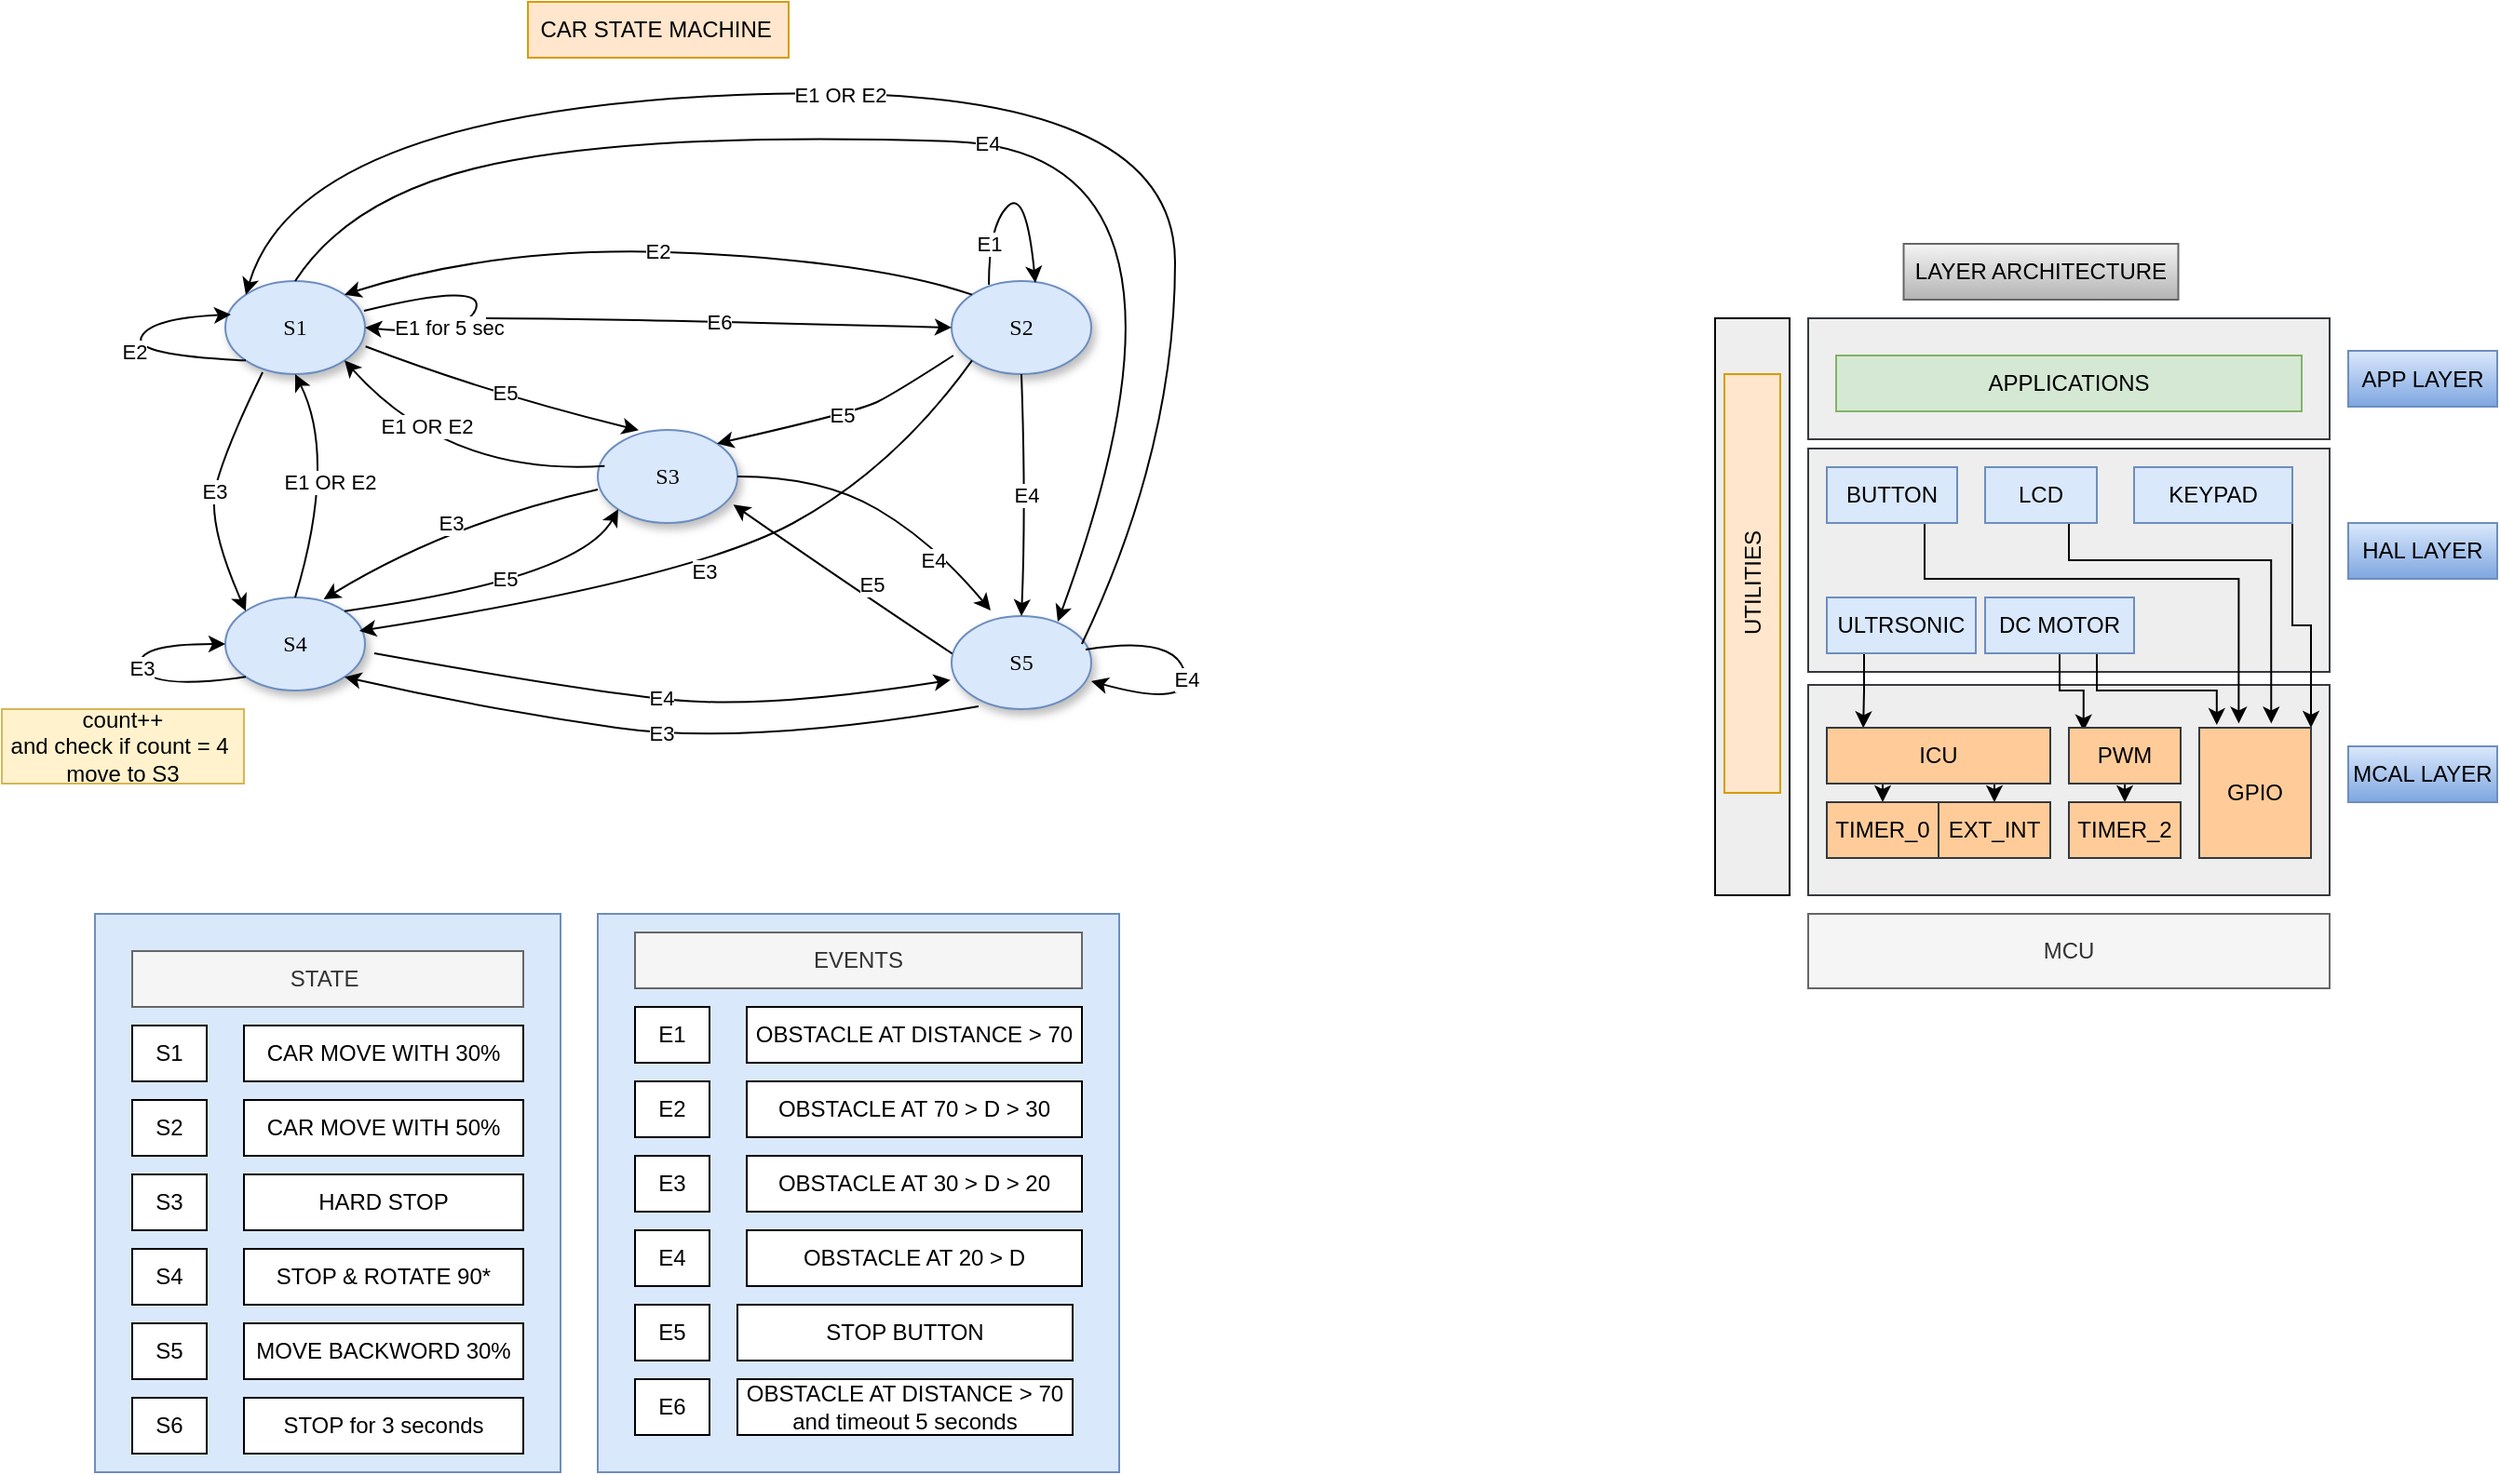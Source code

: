<mxfile version="21.6.5" type="device">
  <diagram name="Page-1" id="42789a77-a242-8287-6e28-9cd8cfd52e62">
    <mxGraphModel dx="880" dy="446" grid="1" gridSize="10" guides="1" tooltips="1" connect="1" arrows="1" fold="1" page="1" pageScale="1" pageWidth="1100" pageHeight="850" background="none" math="0" shadow="0">
      <root>
        <mxCell id="0" />
        <mxCell id="1" parent="0" />
        <mxCell id="SS5bU4MkyFG-sna4vpcN-107" value="" style="rounded=0;whiteSpace=wrap;html=1;fillColor=#eeeeee;strokeColor=#36393d;" parent="1" vertex="1">
          <mxGeometry x="1110" y="300" width="280" height="65" as="geometry" />
        </mxCell>
        <mxCell id="SS5bU4MkyFG-sna4vpcN-106" value="" style="rounded=0;whiteSpace=wrap;html=1;fillColor=#eeeeee;strokeColor=#36393d;" parent="1" vertex="1">
          <mxGeometry x="1110" y="497" width="280" height="113" as="geometry" />
        </mxCell>
        <mxCell id="SS5bU4MkyFG-sna4vpcN-105" value="" style="rounded=0;whiteSpace=wrap;html=1;fillColor=#eeeeee;strokeColor=#36393d;" parent="1" vertex="1">
          <mxGeometry x="1110" y="370" width="280" height="120" as="geometry" />
        </mxCell>
        <mxCell id="1ea317790d2ca983-8" value="S3" style="ellipse;whiteSpace=wrap;html=1;rounded=0;shadow=1;comic=0;labelBackgroundColor=none;strokeWidth=1;fontFamily=Verdana;fontSize=12;align=center;fillColor=#dae8fc;strokeColor=#6c8ebf;" parent="1" vertex="1">
          <mxGeometry x="460" y="360" width="75" height="50" as="geometry" />
        </mxCell>
        <mxCell id="SS5bU4MkyFG-sna4vpcN-3" value="S1" style="ellipse;whiteSpace=wrap;html=1;rounded=0;shadow=1;comic=0;labelBackgroundColor=none;strokeWidth=1;fontFamily=Verdana;fontSize=12;align=center;fillColor=#dae8fc;strokeColor=#6c8ebf;" parent="1" vertex="1">
          <mxGeometry x="260" y="280" width="75" height="50" as="geometry" />
        </mxCell>
        <mxCell id="SS5bU4MkyFG-sna4vpcN-4" value="S2" style="ellipse;whiteSpace=wrap;html=1;rounded=0;shadow=1;comic=0;labelBackgroundColor=none;strokeWidth=1;fontFamily=Verdana;fontSize=12;align=center;fillColor=#dae8fc;strokeColor=#6c8ebf;" parent="1" vertex="1">
          <mxGeometry x="650" y="280" width="75" height="50" as="geometry" />
        </mxCell>
        <mxCell id="SS5bU4MkyFG-sna4vpcN-5" value="S4" style="ellipse;whiteSpace=wrap;html=1;rounded=0;shadow=1;comic=0;labelBackgroundColor=none;strokeWidth=1;fontFamily=Verdana;fontSize=12;align=center;fillColor=#dae8fc;strokeColor=#6c8ebf;" parent="1" vertex="1">
          <mxGeometry x="260" y="450" width="75" height="50" as="geometry" />
        </mxCell>
        <mxCell id="SS5bU4MkyFG-sna4vpcN-6" value="S5" style="ellipse;whiteSpace=wrap;html=1;rounded=0;shadow=1;comic=0;labelBackgroundColor=none;strokeWidth=1;fontFamily=Verdana;fontSize=12;align=center;fillColor=#dae8fc;strokeColor=#6c8ebf;" parent="1" vertex="1">
          <mxGeometry x="650" y="460" width="75" height="50" as="geometry" />
        </mxCell>
        <mxCell id="SS5bU4MkyFG-sna4vpcN-9" value="E2" style="curved=1;endArrow=classic;html=1;rounded=0;exitX=0;exitY=0;exitDx=0;exitDy=0;entryX=1;entryY=0;entryDx=0;entryDy=0;" parent="1" source="SS5bU4MkyFG-sna4vpcN-4" target="SS5bU4MkyFG-sna4vpcN-3" edge="1">
          <mxGeometry width="50" height="50" relative="1" as="geometry">
            <mxPoint x="490" y="420" as="sourcePoint" />
            <mxPoint x="540" y="370" as="targetPoint" />
            <Array as="points">
              <mxPoint x="610" y="270" />
              <mxPoint x="410" y="260" />
            </Array>
          </mxGeometry>
        </mxCell>
        <mxCell id="SS5bU4MkyFG-sna4vpcN-10" value="E2" style="curved=1;endArrow=classic;html=1;rounded=0;exitX=0;exitY=1;exitDx=0;exitDy=0;entryX=0.04;entryY=0.36;entryDx=0;entryDy=0;entryPerimeter=0;" parent="1" source="SS5bU4MkyFG-sna4vpcN-3" target="SS5bU4MkyFG-sna4vpcN-3" edge="1">
          <mxGeometry width="50" height="50" relative="1" as="geometry">
            <mxPoint x="200" y="260" as="sourcePoint" />
            <mxPoint x="250" y="210" as="targetPoint" />
            <Array as="points">
              <mxPoint x="210" y="320" />
              <mxPoint x="220" y="300" />
            </Array>
          </mxGeometry>
        </mxCell>
        <mxCell id="SS5bU4MkyFG-sna4vpcN-11" value="E1 OR E2" style="curved=1;endArrow=classic;html=1;rounded=0;exitX=0.5;exitY=0;exitDx=0;exitDy=0;entryX=0.5;entryY=1;entryDx=0;entryDy=0;" parent="1" source="SS5bU4MkyFG-sna4vpcN-5" target="SS5bU4MkyFG-sna4vpcN-3" edge="1">
          <mxGeometry width="50" height="50" relative="1" as="geometry">
            <mxPoint x="290" y="425" as="sourcePoint" />
            <mxPoint x="340" y="375" as="targetPoint" />
            <Array as="points">
              <mxPoint x="320" y="375" />
            </Array>
          </mxGeometry>
        </mxCell>
        <mxCell id="SS5bU4MkyFG-sna4vpcN-12" value="E3" style="curved=1;endArrow=classic;html=1;rounded=0;exitX=0.267;exitY=0.98;exitDx=0;exitDy=0;exitPerimeter=0;entryX=0;entryY=0;entryDx=0;entryDy=0;" parent="1" source="SS5bU4MkyFG-sna4vpcN-3" target="SS5bU4MkyFG-sna4vpcN-5" edge="1">
          <mxGeometry width="50" height="50" relative="1" as="geometry">
            <mxPoint x="130" y="430" as="sourcePoint" />
            <mxPoint x="180" y="380" as="targetPoint" />
            <Array as="points">
              <mxPoint x="260" y="370" />
              <mxPoint x="250" y="410" />
            </Array>
          </mxGeometry>
        </mxCell>
        <mxCell id="SS5bU4MkyFG-sna4vpcN-13" value="E3" style="curved=1;endArrow=classic;html=1;rounded=0;entryX=0;entryY=0.5;entryDx=0;entryDy=0;exitX=0;exitY=1;exitDx=0;exitDy=0;" parent="1" source="SS5bU4MkyFG-sna4vpcN-5" target="SS5bU4MkyFG-sna4vpcN-5" edge="1">
          <mxGeometry width="50" height="50" relative="1" as="geometry">
            <mxPoint x="170" y="530" as="sourcePoint" />
            <mxPoint x="220" y="480" as="targetPoint" />
            <Array as="points">
              <mxPoint x="220" y="500" />
              <mxPoint x="210" y="475" />
            </Array>
          </mxGeometry>
        </mxCell>
        <mxCell id="SS5bU4MkyFG-sna4vpcN-14" value="E1 OR E2" style="curved=1;endArrow=classic;html=1;rounded=0;exitX=0.049;exitY=0.387;exitDx=0;exitDy=0;entryX=1;entryY=1;entryDx=0;entryDy=0;exitPerimeter=0;" parent="1" source="1ea317790d2ca983-8" target="SS5bU4MkyFG-sna4vpcN-3" edge="1">
          <mxGeometry x="0.337" y="-9" width="50" height="50" relative="1" as="geometry">
            <mxPoint x="380" y="360" as="sourcePoint" />
            <mxPoint x="430" y="310" as="targetPoint" />
            <Array as="points">
              <mxPoint x="380" y="385" />
            </Array>
            <mxPoint as="offset" />
          </mxGeometry>
        </mxCell>
        <mxCell id="SS5bU4MkyFG-sna4vpcN-15" value="E3" style="curved=1;endArrow=classic;html=1;rounded=0;exitX=0;exitY=0.64;exitDx=0;exitDy=0;exitPerimeter=0;entryX=0.704;entryY=0.02;entryDx=0;entryDy=0;entryPerimeter=0;" parent="1" source="1ea317790d2ca983-8" target="SS5bU4MkyFG-sna4vpcN-5" edge="1">
          <mxGeometry width="50" height="50" relative="1" as="geometry">
            <mxPoint x="360" y="500" as="sourcePoint" />
            <mxPoint x="410" y="450" as="targetPoint" />
            <Array as="points">
              <mxPoint x="380" y="410" />
            </Array>
          </mxGeometry>
        </mxCell>
        <mxCell id="SS5bU4MkyFG-sna4vpcN-16" value="E4" style="curved=1;endArrow=classic;html=1;rounded=0;exitX=1;exitY=0.5;exitDx=0;exitDy=0;entryX=0.28;entryY=-0.06;entryDx=0;entryDy=0;entryPerimeter=0;" parent="1" source="1ea317790d2ca983-8" target="SS5bU4MkyFG-sna4vpcN-6" edge="1">
          <mxGeometry x="0.501" y="-6" width="50" height="50" relative="1" as="geometry">
            <mxPoint x="590" y="390" as="sourcePoint" />
            <mxPoint x="640" y="340" as="targetPoint" />
            <Array as="points">
              <mxPoint x="580" y="385" />
              <mxPoint x="640" y="420" />
            </Array>
            <mxPoint as="offset" />
          </mxGeometry>
        </mxCell>
        <mxCell id="SS5bU4MkyFG-sna4vpcN-17" value="E4" style="curved=1;endArrow=classic;html=1;rounded=0;exitX=0.96;exitY=0.36;exitDx=0;exitDy=0;exitPerimeter=0;entryX=1;entryY=0.7;entryDx=0;entryDy=0;entryPerimeter=0;" parent="1" source="SS5bU4MkyFG-sna4vpcN-6" target="SS5bU4MkyFG-sna4vpcN-6" edge="1">
          <mxGeometry width="50" height="50" relative="1" as="geometry">
            <mxPoint x="750" y="450" as="sourcePoint" />
            <mxPoint x="800" y="400" as="targetPoint" />
            <Array as="points">
              <mxPoint x="770" y="470" />
              <mxPoint x="780" y="510" />
            </Array>
          </mxGeometry>
        </mxCell>
        <mxCell id="SS5bU4MkyFG-sna4vpcN-18" value="E4" style="curved=1;endArrow=classic;html=1;rounded=0;exitX=0.5;exitY=1;exitDx=0;exitDy=0;entryX=0.5;entryY=0;entryDx=0;entryDy=0;" parent="1" source="SS5bU4MkyFG-sna4vpcN-4" target="SS5bU4MkyFG-sna4vpcN-6" edge="1">
          <mxGeometry width="50" height="50" relative="1" as="geometry">
            <mxPoint x="750" y="340" as="sourcePoint" />
            <mxPoint x="800" y="290" as="targetPoint" />
            <Array as="points">
              <mxPoint x="690" y="400" />
            </Array>
          </mxGeometry>
        </mxCell>
        <mxCell id="SS5bU4MkyFG-sna4vpcN-19" value="E4" style="curved=1;endArrow=classic;html=1;rounded=0;exitX=0.5;exitY=0;exitDx=0;exitDy=0;entryX=0.76;entryY=0.06;entryDx=0;entryDy=0;entryPerimeter=0;" parent="1" source="SS5bU4MkyFG-sna4vpcN-3" target="SS5bU4MkyFG-sna4vpcN-6" edge="1">
          <mxGeometry width="50" height="50" relative="1" as="geometry">
            <mxPoint x="320" y="230" as="sourcePoint" />
            <mxPoint x="370" y="180" as="targetPoint" />
            <Array as="points">
              <mxPoint x="330" y="230" />
              <mxPoint x="500" y="200" />
              <mxPoint x="800" y="210" />
            </Array>
          </mxGeometry>
        </mxCell>
        <mxCell id="SS5bU4MkyFG-sna4vpcN-20" value="E1 OR E2" style="curved=1;endArrow=classic;html=1;rounded=0;exitX=0.933;exitY=0.3;exitDx=0;exitDy=0;exitPerimeter=0;entryX=0;entryY=0;entryDx=0;entryDy=0;" parent="1" source="SS5bU4MkyFG-sna4vpcN-6" target="SS5bU4MkyFG-sna4vpcN-3" edge="1">
          <mxGeometry x="0.118" y="2" width="50" height="50" relative="1" as="geometry">
            <mxPoint x="750" y="450" as="sourcePoint" />
            <mxPoint x="800" y="400" as="targetPoint" />
            <Array as="points">
              <mxPoint x="770" y="370" />
              <mxPoint x="770" y="170" />
              <mxPoint x="300" y="190" />
            </Array>
            <mxPoint as="offset" />
          </mxGeometry>
        </mxCell>
        <mxCell id="SS5bU4MkyFG-sna4vpcN-21" value="E4" style="curved=1;endArrow=classic;html=1;rounded=0;entryX=-0.007;entryY=0.687;entryDx=0;entryDy=0;entryPerimeter=0;" parent="1" target="SS5bU4MkyFG-sna4vpcN-6" edge="1">
          <mxGeometry width="50" height="50" relative="1" as="geometry">
            <mxPoint x="340" y="480" as="sourcePoint" />
            <mxPoint x="540" y="410" as="targetPoint" />
            <Array as="points">
              <mxPoint x="450" y="500" />
              <mxPoint x="550" y="510" />
            </Array>
          </mxGeometry>
        </mxCell>
        <mxCell id="SS5bU4MkyFG-sna4vpcN-22" value="E3" style="curved=1;endArrow=classic;html=1;rounded=0;entryX=1;entryY=1;entryDx=0;entryDy=0;exitX=0.193;exitY=0.97;exitDx=0;exitDy=0;exitPerimeter=0;" parent="1" source="SS5bU4MkyFG-sna4vpcN-6" target="SS5bU4MkyFG-sna4vpcN-5" edge="1">
          <mxGeometry width="50" height="50" relative="1" as="geometry">
            <mxPoint x="380" y="540" as="sourcePoint" />
            <mxPoint x="430" y="490" as="targetPoint" />
            <Array as="points">
              <mxPoint x="540" y="530" />
              <mxPoint x="400" y="510" />
            </Array>
          </mxGeometry>
        </mxCell>
        <mxCell id="SS5bU4MkyFG-sna4vpcN-23" value="E3" style="curved=1;endArrow=classic;html=1;rounded=0;exitX=0;exitY=1;exitDx=0;exitDy=0;entryX=0.96;entryY=0.36;entryDx=0;entryDy=0;entryPerimeter=0;" parent="1" source="SS5bU4MkyFG-sna4vpcN-4" target="SS5bU4MkyFG-sna4vpcN-5" edge="1">
          <mxGeometry width="50" height="50" relative="1" as="geometry">
            <mxPoint x="550" y="370" as="sourcePoint" />
            <mxPoint x="600" y="320" as="targetPoint" />
            <Array as="points">
              <mxPoint x="620" y="380" />
              <mxPoint x="510" y="440" />
            </Array>
          </mxGeometry>
        </mxCell>
        <mxCell id="SS5bU4MkyFG-sna4vpcN-24" value="E1" style="curved=1;endArrow=classic;html=1;rounded=0;exitX=0.267;exitY=0.04;exitDx=0;exitDy=0;exitPerimeter=0;entryX=0.6;entryY=0.02;entryDx=0;entryDy=0;entryPerimeter=0;" parent="1" source="SS5bU4MkyFG-sna4vpcN-4" target="SS5bU4MkyFG-sna4vpcN-4" edge="1">
          <mxGeometry x="-0.606" width="50" height="50" relative="1" as="geometry">
            <mxPoint x="630" y="260" as="sourcePoint" />
            <mxPoint x="680" y="210" as="targetPoint" />
            <Array as="points">
              <mxPoint x="670" y="250" />
              <mxPoint x="690" y="230" />
            </Array>
            <mxPoint as="offset" />
          </mxGeometry>
        </mxCell>
        <mxCell id="SS5bU4MkyFG-sna4vpcN-72" value="CAR STATE MACHINE&amp;nbsp;" style="text;html=1;strokeColor=#d79b00;fillColor=#ffe6cc;align=center;verticalAlign=middle;whiteSpace=wrap;rounded=0;" parent="1" vertex="1">
          <mxGeometry x="422.5" y="130" width="140" height="30" as="geometry" />
        </mxCell>
        <mxCell id="SS5bU4MkyFG-sna4vpcN-73" value="APPLICATIONS" style="rounded=0;whiteSpace=wrap;html=1;fillColor=#d5e8d4;strokeColor=#82b366;" parent="1" vertex="1">
          <mxGeometry x="1125" y="320" width="250" height="30" as="geometry" />
        </mxCell>
        <mxCell id="SS5bU4MkyFG-sna4vpcN-97" style="edgeStyle=orthogonalEdgeStyle;rounded=0;orthogonalLoop=1;jettySize=auto;html=1;exitX=0.5;exitY=1;exitDx=0;exitDy=0;entryX=0.131;entryY=0.061;entryDx=0;entryDy=0;entryPerimeter=0;" parent="1" source="SS5bU4MkyFG-sna4vpcN-75" target="SS5bU4MkyFG-sna4vpcN-84" edge="1">
          <mxGeometry relative="1" as="geometry" />
        </mxCell>
        <mxCell id="SS5bU4MkyFG-sna4vpcN-98" style="edgeStyle=orthogonalEdgeStyle;rounded=0;orthogonalLoop=1;jettySize=auto;html=1;exitX=0.75;exitY=1;exitDx=0;exitDy=0;entryX=0.157;entryY=-0.021;entryDx=0;entryDy=0;entryPerimeter=0;" parent="1" source="SS5bU4MkyFG-sna4vpcN-75" target="SS5bU4MkyFG-sna4vpcN-85" edge="1">
          <mxGeometry relative="1" as="geometry" />
        </mxCell>
        <mxCell id="SS5bU4MkyFG-sna4vpcN-75" value="DC MOTOR" style="rounded=0;whiteSpace=wrap;html=1;fillColor=#dae8fc;strokeColor=#6c8ebf;" parent="1" vertex="1">
          <mxGeometry x="1205" y="450" width="80" height="30" as="geometry" />
        </mxCell>
        <mxCell id="SS5bU4MkyFG-sna4vpcN-96" style="edgeStyle=orthogonalEdgeStyle;rounded=0;orthogonalLoop=1;jettySize=auto;html=1;exitX=0.25;exitY=1;exitDx=0;exitDy=0;entryX=0.163;entryY=0.006;entryDx=0;entryDy=0;entryPerimeter=0;" parent="1" source="SS5bU4MkyFG-sna4vpcN-76" target="SS5bU4MkyFG-sna4vpcN-81" edge="1">
          <mxGeometry relative="1" as="geometry" />
        </mxCell>
        <mxCell id="SS5bU4MkyFG-sna4vpcN-76" value="ULTRSONIC" style="rounded=0;whiteSpace=wrap;html=1;fillColor=#dae8fc;strokeColor=#6c8ebf;" parent="1" vertex="1">
          <mxGeometry x="1120" y="450" width="80" height="30" as="geometry" />
        </mxCell>
        <mxCell id="SS5bU4MkyFG-sna4vpcN-103" style="edgeStyle=orthogonalEdgeStyle;rounded=0;orthogonalLoop=1;jettySize=auto;html=1;exitX=0.75;exitY=1;exitDx=0;exitDy=0;entryX=0.353;entryY=-0.033;entryDx=0;entryDy=0;entryPerimeter=0;" parent="1" source="SS5bU4MkyFG-sna4vpcN-77" target="SS5bU4MkyFG-sna4vpcN-85" edge="1">
          <mxGeometry relative="1" as="geometry">
            <Array as="points">
              <mxPoint x="1173" y="440" />
              <mxPoint x="1341" y="440" />
            </Array>
          </mxGeometry>
        </mxCell>
        <mxCell id="SS5bU4MkyFG-sna4vpcN-77" value="BUTTON" style="rounded=0;whiteSpace=wrap;html=1;fillColor=#dae8fc;strokeColor=#6c8ebf;" parent="1" vertex="1">
          <mxGeometry x="1120" y="380" width="70" height="30" as="geometry" />
        </mxCell>
        <mxCell id="SS5bU4MkyFG-sna4vpcN-102" style="edgeStyle=orthogonalEdgeStyle;rounded=0;orthogonalLoop=1;jettySize=auto;html=1;exitX=1;exitY=1;exitDx=0;exitDy=0;entryX=1;entryY=0;entryDx=0;entryDy=0;" parent="1" source="SS5bU4MkyFG-sna4vpcN-78" target="SS5bU4MkyFG-sna4vpcN-85" edge="1">
          <mxGeometry relative="1" as="geometry" />
        </mxCell>
        <mxCell id="SS5bU4MkyFG-sna4vpcN-78" value="KEYPAD" style="rounded=0;whiteSpace=wrap;html=1;fillColor=#dae8fc;strokeColor=#6c8ebf;" parent="1" vertex="1">
          <mxGeometry x="1285" y="380" width="85" height="30" as="geometry" />
        </mxCell>
        <mxCell id="SS5bU4MkyFG-sna4vpcN-104" style="edgeStyle=orthogonalEdgeStyle;rounded=0;orthogonalLoop=1;jettySize=auto;html=1;exitX=0.75;exitY=1;exitDx=0;exitDy=0;entryX=0.644;entryY=-0.033;entryDx=0;entryDy=0;entryPerimeter=0;" parent="1" source="SS5bU4MkyFG-sna4vpcN-79" target="SS5bU4MkyFG-sna4vpcN-85" edge="1">
          <mxGeometry relative="1" as="geometry">
            <Array as="points">
              <mxPoint x="1250" y="430" />
              <mxPoint x="1359" y="430" />
            </Array>
          </mxGeometry>
        </mxCell>
        <mxCell id="SS5bU4MkyFG-sna4vpcN-79" value="LCD" style="rounded=0;whiteSpace=wrap;html=1;fillColor=#dae8fc;strokeColor=#6c8ebf;" parent="1" vertex="1">
          <mxGeometry x="1205" y="380" width="60" height="30" as="geometry" />
        </mxCell>
        <mxCell id="SS5bU4MkyFG-sna4vpcN-88" style="edgeStyle=orthogonalEdgeStyle;rounded=0;orthogonalLoop=1;jettySize=auto;html=1;exitX=0.25;exitY=1;exitDx=0;exitDy=0;entryX=0.5;entryY=0;entryDx=0;entryDy=0;" parent="1" source="SS5bU4MkyFG-sna4vpcN-81" target="SS5bU4MkyFG-sna4vpcN-82" edge="1">
          <mxGeometry relative="1" as="geometry" />
        </mxCell>
        <mxCell id="SS5bU4MkyFG-sna4vpcN-89" style="edgeStyle=orthogonalEdgeStyle;rounded=0;orthogonalLoop=1;jettySize=auto;html=1;exitX=0.75;exitY=1;exitDx=0;exitDy=0;entryX=0.5;entryY=0;entryDx=0;entryDy=0;" parent="1" source="SS5bU4MkyFG-sna4vpcN-81" target="SS5bU4MkyFG-sna4vpcN-83" edge="1">
          <mxGeometry relative="1" as="geometry" />
        </mxCell>
        <mxCell id="SS5bU4MkyFG-sna4vpcN-81" value="ICU" style="rounded=0;whiteSpace=wrap;html=1;fillColor=#ffcc99;strokeColor=#36393d;" parent="1" vertex="1">
          <mxGeometry x="1120" y="520" width="120" height="30" as="geometry" />
        </mxCell>
        <mxCell id="SS5bU4MkyFG-sna4vpcN-82" value="TIMER_0" style="rounded=0;whiteSpace=wrap;html=1;fillColor=#ffcc99;strokeColor=#36393d;" parent="1" vertex="1">
          <mxGeometry x="1120" y="560" width="60" height="30" as="geometry" />
        </mxCell>
        <mxCell id="SS5bU4MkyFG-sna4vpcN-83" value="EXT_INT" style="rounded=0;whiteSpace=wrap;html=1;fillColor=#ffcc99;strokeColor=#36393d;" parent="1" vertex="1">
          <mxGeometry x="1180" y="560" width="60" height="30" as="geometry" />
        </mxCell>
        <mxCell id="SS5bU4MkyFG-sna4vpcN-90" style="edgeStyle=orthogonalEdgeStyle;rounded=0;orthogonalLoop=1;jettySize=auto;html=1;exitX=0.5;exitY=1;exitDx=0;exitDy=0;entryX=0.5;entryY=0;entryDx=0;entryDy=0;" parent="1" source="SS5bU4MkyFG-sna4vpcN-84" target="SS5bU4MkyFG-sna4vpcN-86" edge="1">
          <mxGeometry relative="1" as="geometry" />
        </mxCell>
        <mxCell id="SS5bU4MkyFG-sna4vpcN-84" value="PWM" style="rounded=0;whiteSpace=wrap;html=1;fillColor=#ffcc99;strokeColor=#36393d;" parent="1" vertex="1">
          <mxGeometry x="1250" y="520" width="60" height="30" as="geometry" />
        </mxCell>
        <mxCell id="SS5bU4MkyFG-sna4vpcN-85" value="GPIO" style="rounded=0;whiteSpace=wrap;html=1;fillColor=#ffcc99;strokeColor=#36393d;" parent="1" vertex="1">
          <mxGeometry x="1320" y="520" width="60" height="70" as="geometry" />
        </mxCell>
        <mxCell id="SS5bU4MkyFG-sna4vpcN-86" value="TIMER_2" style="rounded=0;whiteSpace=wrap;html=1;fillColor=#ffcc99;strokeColor=#36393d;" parent="1" vertex="1">
          <mxGeometry x="1250" y="560" width="60" height="30" as="geometry" />
        </mxCell>
        <mxCell id="DvRveqG8JQxmg89XwYBU-1" value="" style="rounded=0;whiteSpace=wrap;html=1;fillColor=#eeeeee;" parent="1" vertex="1">
          <mxGeometry x="1060" y="300" width="40" height="310" as="geometry" />
        </mxCell>
        <mxCell id="DvRveqG8JQxmg89XwYBU-2" value="UTILITIES" style="text;html=1;strokeColor=#d79b00;fillColor=#ffe6cc;align=center;verticalAlign=middle;whiteSpace=wrap;rounded=0;rotation=-90;" parent="1" vertex="1">
          <mxGeometry x="967.5" y="427.5" width="225" height="30" as="geometry" />
        </mxCell>
        <mxCell id="DvRveqG8JQxmg89XwYBU-3" value="MCU" style="rounded=0;whiteSpace=wrap;html=1;fillColor=#f5f5f5;fontColor=#333333;strokeColor=#666666;" parent="1" vertex="1">
          <mxGeometry x="1110" y="620" width="280" height="40" as="geometry" />
        </mxCell>
        <mxCell id="DvRveqG8JQxmg89XwYBU-4" value="LAYER ARCHITECTURE" style="text;html=1;strokeColor=#666666;fillColor=#f5f5f5;align=center;verticalAlign=middle;whiteSpace=wrap;rounded=0;gradientColor=#b3b3b3;" parent="1" vertex="1">
          <mxGeometry x="1161.25" y="260" width="147.5" height="30" as="geometry" />
        </mxCell>
        <mxCell id="DvRveqG8JQxmg89XwYBU-5" value="APP LAYER" style="text;html=1;strokeColor=#6c8ebf;fillColor=#dae8fc;align=center;verticalAlign=middle;whiteSpace=wrap;rounded=0;gradientColor=#7ea6e0;" parent="1" vertex="1">
          <mxGeometry x="1400" y="317.5" width="80" height="30" as="geometry" />
        </mxCell>
        <mxCell id="DvRveqG8JQxmg89XwYBU-8" value="HAL LAYER" style="text;html=1;strokeColor=#6c8ebf;fillColor=#dae8fc;align=center;verticalAlign=middle;whiteSpace=wrap;rounded=0;gradientColor=#7ea6e0;" parent="1" vertex="1">
          <mxGeometry x="1400" y="410" width="80" height="30" as="geometry" />
        </mxCell>
        <mxCell id="DvRveqG8JQxmg89XwYBU-9" value="MCAL LAYER" style="text;html=1;strokeColor=#6c8ebf;fillColor=#dae8fc;align=center;verticalAlign=middle;whiteSpace=wrap;rounded=0;gradientColor=#7ea6e0;" parent="1" vertex="1">
          <mxGeometry x="1400" y="530" width="80" height="30" as="geometry" />
        </mxCell>
        <mxCell id="9ENpz1L2fsChAozrD9hT-6" value="E5" style="curved=1;endArrow=classic;html=1;rounded=0;entryX=1;entryY=0;entryDx=0;entryDy=0;exitX=0.013;exitY=0.8;exitDx=0;exitDy=0;exitPerimeter=0;" parent="1" source="SS5bU4MkyFG-sna4vpcN-4" target="1ea317790d2ca983-8" edge="1">
          <mxGeometry width="50" height="50" relative="1" as="geometry">
            <mxPoint x="580" y="380" as="sourcePoint" />
            <mxPoint x="630" y="330" as="targetPoint" />
            <Array as="points">
              <mxPoint x="620" y="340" />
              <mxPoint x="600" y="350" />
            </Array>
          </mxGeometry>
        </mxCell>
        <mxCell id="9ENpz1L2fsChAozrD9hT-7" value="E5" style="curved=1;endArrow=classic;html=1;rounded=0;entryX=0.971;entryY=0.803;entryDx=0;entryDy=0;exitX=0.004;exitY=0.403;exitDx=0;exitDy=0;exitPerimeter=0;entryPerimeter=0;" parent="1" source="SS5bU4MkyFG-sna4vpcN-6" target="1ea317790d2ca983-8" edge="1">
          <mxGeometry x="-0.206" y="-7" width="50" height="50" relative="1" as="geometry">
            <mxPoint x="661" y="330" as="sourcePoint" />
            <mxPoint x="534" y="377" as="targetPoint" />
            <Array as="points">
              <mxPoint x="590" y="440" />
            </Array>
            <mxPoint as="offset" />
          </mxGeometry>
        </mxCell>
        <mxCell id="9ENpz1L2fsChAozrD9hT-11" value="E5" style="curved=1;endArrow=classic;html=1;rounded=0;exitX=1;exitY=0;exitDx=0;exitDy=0;entryX=0;entryY=1;entryDx=0;entryDy=0;" parent="1" source="SS5bU4MkyFG-sna4vpcN-5" target="1ea317790d2ca983-8" edge="1">
          <mxGeometry x="0.03" y="5" width="50" height="50" relative="1" as="geometry">
            <mxPoint x="481" y="413" as="sourcePoint" />
            <mxPoint x="510" y="470" as="targetPoint" />
            <Array as="points">
              <mxPoint x="450" y="440" />
            </Array>
            <mxPoint as="offset" />
          </mxGeometry>
        </mxCell>
        <mxCell id="9ENpz1L2fsChAozrD9hT-12" value="E5" style="curved=1;endArrow=classic;html=1;rounded=0;entryX=0.293;entryY=0.003;entryDx=0;entryDy=0;exitX=1.004;exitY=0.703;exitDx=0;exitDy=0;entryPerimeter=0;exitPerimeter=0;" parent="1" source="SS5bU4MkyFG-sna4vpcN-3" target="1ea317790d2ca983-8" edge="1">
          <mxGeometry x="0.028" y="2" width="50" height="50" relative="1" as="geometry">
            <mxPoint x="290" y="190" as="sourcePoint" />
            <mxPoint x="150" y="250" as="targetPoint" />
            <Array as="points">
              <mxPoint x="400" y="340" />
            </Array>
            <mxPoint as="offset" />
          </mxGeometry>
        </mxCell>
        <mxCell id="9ENpz1L2fsChAozrD9hT-17" value="E1 for 5 sec" style="curved=1;endArrow=classic;html=1;rounded=0;exitX=0.993;exitY=0.32;exitDx=0;exitDy=0;entryX=1;entryY=0.5;entryDx=0;entryDy=0;exitPerimeter=0;" parent="1" source="SS5bU4MkyFG-sna4vpcN-3" target="SS5bU4MkyFG-sna4vpcN-3" edge="1">
          <mxGeometry x="0.417" y="-4" width="50" height="50" relative="1" as="geometry">
            <mxPoint x="440" y="315" as="sourcePoint" />
            <mxPoint x="432" y="290" as="targetPoint" />
            <Array as="points">
              <mxPoint x="400" y="280" />
              <mxPoint x="389" y="310" />
            </Array>
            <mxPoint as="offset" />
          </mxGeometry>
        </mxCell>
        <mxCell id="9ENpz1L2fsChAozrD9hT-18" value="E6" style="curved=1;endArrow=classic;html=1;rounded=0;entryX=0;entryY=0.5;entryDx=0;entryDy=0;" parent="1" target="SS5bU4MkyFG-sna4vpcN-4" edge="1">
          <mxGeometry width="50" height="50" relative="1" as="geometry">
            <mxPoint x="400" y="300" as="sourcePoint" />
            <mxPoint x="510" y="310" as="targetPoint" />
            <Array as="points">
              <mxPoint x="460" y="300" />
            </Array>
          </mxGeometry>
        </mxCell>
        <mxCell id="9ENpz1L2fsChAozrD9hT-19" value="count++&lt;br&gt;and check if count = 4&amp;nbsp;&lt;br&gt;move to S3" style="text;html=1;strokeColor=#d6b656;fillColor=#fff2cc;align=center;verticalAlign=middle;whiteSpace=wrap;rounded=0;" parent="1" vertex="1">
          <mxGeometry x="140" y="510" width="130" height="40" as="geometry" />
        </mxCell>
        <mxCell id="SS5bU4MkyFG-sna4vpcN-51" value="" style="rounded=0;whiteSpace=wrap;html=1;fillColor=#dae8fc;strokeColor=#6c8ebf;" parent="1" vertex="1">
          <mxGeometry x="190" y="620" width="250" height="300" as="geometry" />
        </mxCell>
        <mxCell id="SS5bU4MkyFG-sna4vpcN-39" value="STATE&amp;nbsp;" style="rounded=0;whiteSpace=wrap;html=1;fillColor=#f5f5f5;fontColor=#333333;strokeColor=#666666;" parent="1" vertex="1">
          <mxGeometry x="210" y="640" width="210" height="30" as="geometry" />
        </mxCell>
        <mxCell id="SS5bU4MkyFG-sna4vpcN-40" value="S1" style="rounded=0;whiteSpace=wrap;html=1;" parent="1" vertex="1">
          <mxGeometry x="210" y="680" width="40" height="30" as="geometry" />
        </mxCell>
        <mxCell id="SS5bU4MkyFG-sna4vpcN-41" value="S2" style="rounded=0;whiteSpace=wrap;html=1;" parent="1" vertex="1">
          <mxGeometry x="210" y="720" width="40" height="30" as="geometry" />
        </mxCell>
        <mxCell id="SS5bU4MkyFG-sna4vpcN-42" value="S3" style="rounded=0;whiteSpace=wrap;html=1;" parent="1" vertex="1">
          <mxGeometry x="210" y="760" width="40" height="30" as="geometry" />
        </mxCell>
        <mxCell id="SS5bU4MkyFG-sna4vpcN-43" value="S4" style="rounded=0;whiteSpace=wrap;html=1;" parent="1" vertex="1">
          <mxGeometry x="210" y="800" width="40" height="30" as="geometry" />
        </mxCell>
        <mxCell id="SS5bU4MkyFG-sna4vpcN-44" value="S5" style="rounded=0;whiteSpace=wrap;html=1;" parent="1" vertex="1">
          <mxGeometry x="210" y="840" width="40" height="30" as="geometry" />
        </mxCell>
        <mxCell id="SS5bU4MkyFG-sna4vpcN-45" value="CAR MOVE WITH 30%" style="rounded=0;whiteSpace=wrap;html=1;" parent="1" vertex="1">
          <mxGeometry x="270" y="680" width="150" height="30" as="geometry" />
        </mxCell>
        <mxCell id="SS5bU4MkyFG-sna4vpcN-47" value="CAR MOVE WITH 50%" style="rounded=0;whiteSpace=wrap;html=1;" parent="1" vertex="1">
          <mxGeometry x="270" y="720" width="150" height="30" as="geometry" />
        </mxCell>
        <mxCell id="SS5bU4MkyFG-sna4vpcN-48" value="HARD STOP" style="rounded=0;whiteSpace=wrap;html=1;" parent="1" vertex="1">
          <mxGeometry x="270" y="760" width="150" height="30" as="geometry" />
        </mxCell>
        <mxCell id="SS5bU4MkyFG-sna4vpcN-49" value="STOP &amp;amp; ROTATE 90*" style="rounded=0;whiteSpace=wrap;html=1;" parent="1" vertex="1">
          <mxGeometry x="270" y="800" width="150" height="30" as="geometry" />
        </mxCell>
        <mxCell id="SS5bU4MkyFG-sna4vpcN-50" value="MOVE BACKWORD 30%" style="rounded=0;whiteSpace=wrap;html=1;" parent="1" vertex="1">
          <mxGeometry x="270" y="840" width="150" height="30" as="geometry" />
        </mxCell>
        <mxCell id="gw5v9N-Y3NUhydggyO3S-1" value="S6" style="rounded=0;whiteSpace=wrap;html=1;" vertex="1" parent="1">
          <mxGeometry x="210" y="880" width="40" height="30" as="geometry" />
        </mxCell>
        <mxCell id="gw5v9N-Y3NUhydggyO3S-2" value="STOP for 3 seconds" style="rounded=0;whiteSpace=wrap;html=1;" vertex="1" parent="1">
          <mxGeometry x="270" y="880" width="150" height="30" as="geometry" />
        </mxCell>
        <mxCell id="SS5bU4MkyFG-sna4vpcN-54" value="" style="rounded=0;whiteSpace=wrap;html=1;fillColor=#dae8fc;strokeColor=#6c8ebf;container=0;" parent="1" vertex="1">
          <mxGeometry x="460" y="620" width="280" height="300" as="geometry" />
        </mxCell>
        <mxCell id="SS5bU4MkyFG-sna4vpcN-55" value="EVENTS" style="rounded=0;whiteSpace=wrap;html=1;fillColor=#f5f5f5;fontColor=#333333;strokeColor=#666666;container=0;" parent="1" vertex="1">
          <mxGeometry x="480" y="630" width="240" height="30" as="geometry" />
        </mxCell>
        <mxCell id="SS5bU4MkyFG-sna4vpcN-56" value="E1" style="rounded=0;whiteSpace=wrap;html=1;container=0;" parent="1" vertex="1">
          <mxGeometry x="480" y="670" width="40" height="30" as="geometry" />
        </mxCell>
        <mxCell id="SS5bU4MkyFG-sna4vpcN-57" value="E2" style="rounded=0;whiteSpace=wrap;html=1;container=0;" parent="1" vertex="1">
          <mxGeometry x="480" y="710" width="40" height="30" as="geometry" />
        </mxCell>
        <mxCell id="SS5bU4MkyFG-sna4vpcN-58" value="E3" style="rounded=0;whiteSpace=wrap;html=1;container=0;" parent="1" vertex="1">
          <mxGeometry x="480" y="750" width="40" height="30" as="geometry" />
        </mxCell>
        <mxCell id="SS5bU4MkyFG-sna4vpcN-59" value="E4" style="rounded=0;whiteSpace=wrap;html=1;container=0;" parent="1" vertex="1">
          <mxGeometry x="480" y="790" width="40" height="30" as="geometry" />
        </mxCell>
        <mxCell id="SS5bU4MkyFG-sna4vpcN-61" value="OBSTACLE AT DISTANCE &amp;gt; 70" style="rounded=0;whiteSpace=wrap;html=1;container=0;" parent="1" vertex="1">
          <mxGeometry x="540" y="670" width="180" height="30" as="geometry" />
        </mxCell>
        <mxCell id="SS5bU4MkyFG-sna4vpcN-67" value="OBSTACLE AT 70 &amp;gt; D &amp;gt; 30" style="rounded=0;whiteSpace=wrap;html=1;container=0;" parent="1" vertex="1">
          <mxGeometry x="540" y="710" width="180" height="30" as="geometry" />
        </mxCell>
        <mxCell id="SS5bU4MkyFG-sna4vpcN-69" value="OBSTACLE AT 30 &amp;gt; D &amp;gt; 20" style="rounded=0;whiteSpace=wrap;html=1;container=0;" parent="1" vertex="1">
          <mxGeometry x="540" y="750" width="180" height="30" as="geometry" />
        </mxCell>
        <mxCell id="SS5bU4MkyFG-sna4vpcN-70" value="OBSTACLE AT 20 &amp;gt; D" style="rounded=0;whiteSpace=wrap;html=1;container=0;" parent="1" vertex="1">
          <mxGeometry x="540" y="790" width="180" height="30" as="geometry" />
        </mxCell>
        <mxCell id="9ENpz1L2fsChAozrD9hT-2" value="E5" style="rounded=0;whiteSpace=wrap;html=1;container=0;" parent="1" vertex="1">
          <mxGeometry x="480" y="830" width="40" height="30" as="geometry" />
        </mxCell>
        <mxCell id="9ENpz1L2fsChAozrD9hT-3" value="STOP BUTTON" style="rounded=0;whiteSpace=wrap;html=1;container=0;" parent="1" vertex="1">
          <mxGeometry x="535" y="830" width="180" height="30" as="geometry" />
        </mxCell>
        <mxCell id="9ENpz1L2fsChAozrD9hT-14" value="E6" style="rounded=0;whiteSpace=wrap;html=1;container=0;" parent="1" vertex="1">
          <mxGeometry x="480" y="870" width="40" height="30" as="geometry" />
        </mxCell>
        <mxCell id="9ENpz1L2fsChAozrD9hT-15" value="OBSTACLE AT DISTANCE &amp;gt; 70&lt;br&gt;and timeout 5 seconds" style="rounded=0;whiteSpace=wrap;html=1;container=0;" parent="1" vertex="1">
          <mxGeometry x="535" y="870" width="180" height="30" as="geometry" />
        </mxCell>
      </root>
    </mxGraphModel>
  </diagram>
</mxfile>
